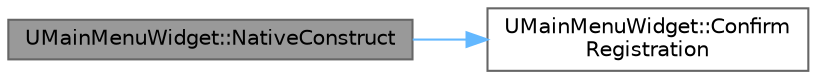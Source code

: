 digraph "UMainMenuWidget::NativeConstruct"
{
 // LATEX_PDF_SIZE
  bgcolor="transparent";
  edge [fontname=Helvetica,fontsize=10,labelfontname=Helvetica,labelfontsize=10];
  node [fontname=Helvetica,fontsize=10,shape=box,height=0.2,width=0.4];
  rankdir="LR";
  Node1 [id="Node000001",label="UMainMenuWidget::NativeConstruct",height=0.2,width=0.4,color="gray40", fillcolor="grey60", style="filled", fontcolor="black",tooltip=" "];
  Node1 -> Node2 [id="edge1_Node000001_Node000002",color="steelblue1",style="solid",tooltip=" "];
  Node2 [id="Node000002",label="UMainMenuWidget::Confirm\lRegistration",height=0.2,width=0.4,color="grey40", fillcolor="white", style="filled",URL="$class_u_main_menu_widget.html#ad8b5591a3f830256500a01940f91782b",tooltip=" "];
}
